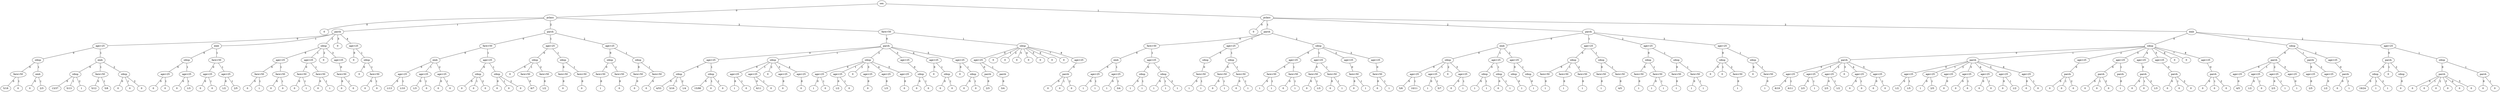 graph "decision-tree" {
	r[label="sex"];

	r--rt0[label="0"];
		rt0[label="pclass"];

		rt0--rt0t0[label="0"];
			rt0t0[label="0"];

		rt0--rt0t1[label="1"];
			rt0t1[label="parch"];

			rt0t1--rt0t1t0[label="0"];
				rt0t1t0[label="age>25"];

				rt0t1t0--rt0t1t0t0[label="0"];
					rt0t1t0t0[label="sibsp"];

					rt0t1t0t0--rt0t1t0t0t0[label="0"];
						rt0t1t0t0t0[label="fare>50"];

						rt0t1t0t0t0--rt0t1t0t0t0t0[label="0"];
							rt0t1t0t0t0t0[label="5/18"];

						rt0t1t0t0t0--rt0t1t0t0t0t1[label="1"];
							rt0t1t0t0t0t1[label="0"];

					rt0t1t0t0--rt0t1t0t0t1[label="1"];
						rt0t1t0t0t1[label="emb"];

						rt0t1t0t0t1--rt0t1t0t0t1t0[label="0"];
							rt0t1t0t0t1t0[label="0"];

						rt0t1t0t0t1--rt0t1t0t0t1t1[label="1"];
							rt0t1t0t0t1t1[label="2/3"];

				rt0t1t0--rt0t1t0t1[label="1"];
					rt0t1t0t1[label="emb"];

					rt0t1t0t1--rt0t1t0t1t0[label="0"];
						rt0t1t0t1t0[label="sibsp"];

						rt0t1t0t1t0--rt0t1t0t1t0t0[label="0"];
							rt0t1t0t1t0t0[label="13/37"];

						rt0t1t0t1t0--rt0t1t0t1t0t1[label="1"];
							rt0t1t0t1t0t1[label="5/13"];

						rt0t1t0t1t0--rt0t1t0t1t0t2[label="2"];
							rt0t1t0t1t0t2[label="1"];

					rt0t1t0t1--rt0t1t0t1t1[label="1"];
						rt0t1t0t1t1[label="fare>50"];

						rt0t1t0t1t1--rt0t1t0t1t1t0[label="0"];
							rt0t1t0t1t1t0[label="5/12"];

						rt0t1t0t1t1--rt0t1t0t1t1t1[label="1"];
							rt0t1t0t1t1t1[label="5/8"];

					rt0t1t0t1--rt0t1t0t1t2[label="2"];
						rt0t1t0t1t2[label="sibsp"];

						rt0t1t0t1t2--rt0t1t0t1t2t0[label="0"];
							rt0t1t0t1t2t0[label="0"];

						rt0t1t0t1t2--rt0t1t0t1t2t1[label="1"];
							rt0t1t0t1t2t1[label="0"];

						rt0t1t0t1t2--rt0t1t0t1t2t2[label="2"];
							rt0t1t0t1t2t2[label="0"];

			rt0t1--rt0t1t1[label="1"];
				rt0t1t1[label="emb"];

				rt0t1t1--rt0t1t1t0[label="0"];
					rt0t1t1t0[label="sibsp"];

					rt0t1t1t0--rt0t1t1t0t0[label="0"];
						rt0t1t1t0t0[label="age>25"];

						rt0t1t1t0t0--rt0t1t1t0t0t0[label="0"];
							rt0t1t1t0t0t0[label="0"];

						rt0t1t1t0t0--rt0t1t1t0t0t1[label="1"];
							rt0t1t1t0t0t1[label="0"];

					rt0t1t1t0--rt0t1t1t0t1[label="1"];
						rt0t1t1t0t1[label="age>25"];

						rt0t1t1t0t1--rt0t1t1t0t1t0[label="0"];
							rt0t1t1t0t1t0[label="0"];

						rt0t1t1t0t1--rt0t1t1t0t1t1[label="1"];
							rt0t1t1t0t1t1[label="1/3"];

				rt0t1t1--rt0t1t1t1[label="1"];
					rt0t1t1t1[label="fare>50"];

					rt0t1t1t1--rt0t1t1t1t0[label="0"];
						rt0t1t1t1t0[label="age>25"];

						rt0t1t1t1t0--rt0t1t1t1t0t0[label="0"];
							rt0t1t1t1t0t0[label="0"];

						rt0t1t1t1t0--rt0t1t1t1t0t1[label="1"];
							rt0t1t1t1t0t1[label="0"];

					rt0t1t1t1--rt0t1t1t1t1[label="1"];
						rt0t1t1t1t1[label="age>25"];

						rt0t1t1t1t1--rt0t1t1t1t1t0[label="0"];
							rt0t1t1t1t1t0[label="1/2"];

						rt0t1t1t1t1--rt0t1t1t1t1t1[label="1"];
							rt0t1t1t1t1t1[label="2/5"];

			rt0t1--rt0t1t2[label="2"];
				rt0t1t2[label="sibsp"];

				rt0t1t2--rt0t1t2t0[label="0"];
					rt0t1t2t0[label="age>25"];

					rt0t1t2t0--rt0t1t2t0t0[label="0"];
						rt0t1t2t0t0[label="fare>50"];

						rt0t1t2t0t0--rt0t1t2t0t0t0[label="0"];
							rt0t1t2t0t0t0[label="0"];

						rt0t1t2t0t0--rt0t1t2t0t0t1[label="1"];
							rt0t1t2t0t0t1[label="1"];

					rt0t1t2t0--rt0t1t2t0t1[label="1"];
						rt0t1t2t0t1[label="fare>50"];

						rt0t1t2t0t1--rt0t1t2t0t1t0[label="0"];
							rt0t1t2t0t1t0[label="0"];

						rt0t1t2t0t1--rt0t1t2t0t1t1[label="1"];
							rt0t1t2t0t1t1[label="0"];

				rt0t1t2--rt0t1t2t1[label="1"];
					rt0t1t2t1[label="age>25"];

					rt0t1t2t1--rt0t1t2t1t0[label="0"];
						rt0t1t2t1t0[label="fare>50"];

						rt0t1t2t1t0--rt0t1t2t1t0t0[label="0"];
							rt0t1t2t1t0t0[label="0"];

						rt0t1t2t1t0--rt0t1t2t1t0t1[label="1"];
							rt0t1t2t1t0t1[label="1"];

					rt0t1t2t1--rt0t1t2t1t1[label="1"];
						rt0t1t2t1t1[label="fare>50"];

						rt0t1t2t1t1--rt0t1t2t1t1t0[label="0"];
							rt0t1t2t1t1t0[label="0"];

						rt0t1t2t1t1--rt0t1t2t1t1t1[label="1"];
							rt0t1t2t1t1t1[label="1"];

				rt0t1t2--rt0t1t2t2[label="2"];
					rt0t1t2t2[label="0"];

				rt0t1t2--rt0t1t2t3[label="3"];
					rt0t1t2t3[label="age>25"];

					rt0t1t2t3--rt0t1t2t3t0[label="0"];
						rt0t1t2t3t0[label="fare>50"];

						rt0t1t2t3t0--rt0t1t2t3t0t0[label="0"];
							rt0t1t2t3t0t0[label="0"];

						rt0t1t2t3t0--rt0t1t2t3t0t1[label="1"];
							rt0t1t2t3t0t1[label="0"];

			rt0t1--rt0t1t3[label="3"];
				rt0t1t3[label="0"];

			rt0t1--rt0t1t4[label="4"];
				rt0t1t4[label="age>25"];

				rt0t1t4--rt0t1t4t0[label="0"];
					rt0t1t4t0[label="0"];

				rt0t1t4--rt0t1t4t1[label="1"];
					rt0t1t4t1[label="sibsp"];

					rt0t1t4t1--rt0t1t4t1t0[label="0"];
						rt0t1t4t1t0[label="0"];

					rt0t1t4t1--rt0t1t4t1t1[label="1"];
						rt0t1t4t1t1[label="fare>50"];

						rt0t1t4t1t1--rt0t1t4t1t1t0[label="0"];
							rt0t1t4t1t1t0[label="0"];

						rt0t1t4t1t1--rt0t1t4t1t1t1[label="1"];
							rt0t1t4t1t1t1[label="0"];

		rt0--rt0t2[label="2"];
			rt0t2[label="parch"];

			rt0t2--rt0t2t0[label="0"];
				rt0t2t0[label="fare>50"];

				rt0t2t0--rt0t2t0t0[label="0"];
					rt0t2t0t0[label="emb"];

					rt0t2t0t0--rt0t2t0t0t0[label="0"];
						rt0t2t0t0t0[label="age>25"];

						rt0t2t0t0t0--rt0t2t0t0t0t0[label="0"];
							rt0t2t0t0t0t0[label="1/13"];

						rt0t2t0t0t0--rt0t2t0t0t0t1[label="1"];
							rt0t2t0t0t0t1[label="1/10"];

					rt0t2t0t0--rt0t2t0t0t1[label="1"];
						rt0t2t0t0t1[label="age>25"];

						rt0t2t0t0t1--rt0t2t0t0t1t0[label="0"];
							rt0t2t0t0t1t0[label="1/3"];

						rt0t2t0t0t1--rt0t2t0t0t1t1[label="1"];
							rt0t2t0t0t1t1[label="0"];

					rt0t2t0t0--rt0t2t0t0t2[label="2"];
						rt0t2t0t0t2[label="age>25"];

						rt0t2t0t0t2--rt0t2t0t0t2t0[label="0"];
							rt0t2t0t0t2t0[label="0"];

						rt0t2t0t0t2--rt0t2t0t0t2t1[label="1"];
							rt0t2t0t0t2t1[label="0"];

				rt0t2t0--rt0t2t0t1[label="1"];
					rt0t2t0t1[label="age>25"];

					rt0t2t0t1--rt0t2t0t1t0[label="0"];
						rt0t2t0t1t0[label="sibsp"];

						rt0t2t0t1t0--rt0t2t0t1t0t0[label="0"];
							rt0t2t0t1t0t0[label="0"];

						rt0t2t0t1t0--rt0t2t0t1t0t1[label="1"];
							rt0t2t0t1t0t1[label="0"];

						rt0t2t0t1t0--rt0t2t0t1t0t2[label="2"];
							rt0t2t0t1t0t2[label="0"];

					rt0t2t0t1--rt0t2t0t1t1[label="1"];
						rt0t2t0t1t1[label="sibsp"];

						rt0t2t0t1t1--rt0t2t0t1t1t0[label="0"];
							rt0t2t0t1t1t0[label="0"];

						rt0t2t0t1t1--rt0t2t0t1t1t1[label="1"];
							rt0t2t0t1t1t1[label="0"];

						rt0t2t0t1t1--rt0t2t0t1t1t2[label="2"];
							rt0t2t0t1t1t2[label="0"];

			rt0t2--rt0t2t1[label="1"];
				rt0t2t1[label="age>25"];

				rt0t2t1--rt0t2t1t0[label="0"];
					rt0t2t1t0[label="sibsp"];

					rt0t2t1t0--rt0t2t1t0t0[label="0"];
						rt0t2t1t0t0[label="0"];

					rt0t2t1t0--rt0t2t1t0t1[label="1"];
						rt0t2t1t0t1[label="fare>50"];

						rt0t2t1t0t1--rt0t2t1t0t1t0[label="0"];
							rt0t2t1t0t1t0[label="6/7"];

					rt0t2t1t0--rt0t2t1t0t2[label="2"];
						rt0t2t1t0t2[label="fare>50"];

						rt0t2t1t0t2--rt0t2t1t0t2t0[label="0"];
							rt0t2t1t0t2t0[label="1/2"];

				rt0t2t1--rt0t2t1t1[label="1"];
					rt0t2t1t1[label="sibsp"];

					rt0t2t1t1--rt0t2t1t1t0[label="0"];
						rt0t2t1t1t0[label="fare>50"];

						rt0t2t1t1t0--rt0t2t1t1t0t0[label="0"];
							rt0t2t1t1t0t0[label="0"];

					rt0t2t1t1--rt0t2t1t1t1[label="1"];
						rt0t2t1t1t1[label="fare>50"];

						rt0t2t1t1t1--rt0t2t1t1t1t0[label="0"];
							rt0t2t1t1t1t0[label="0"];

			rt0t2--rt0t2t2[label="2"];
				rt0t2t2[label="age>25"];

				rt0t2t2--rt0t2t2t0[label="0"];
					rt0t2t2t0[label="sibsp"];

					rt0t2t2t0--rt0t2t2t0t0[label="0"];
						rt0t2t2t0t0[label="fare>50"];

						rt0t2t2t0t0--rt0t2t2t0t0t0[label="0"];
							rt0t2t2t0t0t0[label="1"];

					rt0t2t2t0--rt0t2t2t0t1[label="1"];
						rt0t2t2t0t1[label="fare>50"];

						rt0t2t2t0t1--rt0t2t2t0t1t0[label="0"];
							rt0t2t2t0t1t0[label="0"];

				rt0t2t2--rt0t2t2t1[label="1"];
					rt0t2t2t1[label="sibsp"];

					rt0t2t2t1--rt0t2t2t1t0[label="0"];
						rt0t2t2t1t0[label="fare>50"];

						rt0t2t2t1t0--rt0t2t2t1t0t0[label="0"];
							rt0t2t2t1t0t0[label="0"];

					rt0t2t2t1--rt0t2t2t1t1[label="1"];
						rt0t2t2t1t1[label="fare>50"];

						rt0t2t2t1t1--rt0t2t2t1t1t0[label="0"];
							rt0t2t2t1t1t0[label="0"];

		rt0--rt0t3[label="3"];
			rt0t3[label="fare>50"];

			rt0t3--rt0t3t0[label="0"];
				rt0t3t0[label="parch"];

				rt0t3t0--rt0t3t0t0[label="0"];
					rt0t3t0t0[label="age>25"];

					rt0t3t0t0--rt0t3t0t0t0[label="0"];
						rt0t3t0t0t0[label="sibsp"];

						rt0t3t0t0t0--rt0t3t0t0t0t0[label="0"];
							rt0t3t0t0t0t0[label="4/53"];

						rt0t3t0t0t0--rt0t3t0t0t0t1[label="1"];
							rt0t3t0t0t0t1[label="3/16"];

						rt0t3t0t0t0--rt0t3t0t0t0t2[label="2"];
							rt0t3t0t0t0t2[label="1/4"];

					rt0t3t0t0--rt0t3t0t0t1[label="1"];
						rt0t3t0t0t1[label="sibsp"];

						rt0t3t0t0t1--rt0t3t0t0t1t0[label="0"];
							rt0t3t0t0t1t0[label="15/98"];

						rt0t3t0t0t1--rt0t3t0t0t1t1[label="1"];
							rt0t3t0t0t1t1[label="0"];

						rt0t3t0t0t1--rt0t3t0t0t1t2[label="2"];
							rt0t3t0t0t1t2[label="0"];

				rt0t3t0--rt0t3t0t1[label="1"];
					rt0t3t0t1[label="sibsp"];

					rt0t3t0t1--rt0t3t0t1t0[label="0"];
						rt0t3t0t1t0[label="age>25"];

						rt0t3t0t1t0--rt0t3t0t1t0t0[label="0"];
							rt0t3t0t1t0t0[label="1"];

						rt0t3t0t1t0--rt0t3t0t1t0t1[label="1"];
							rt0t3t0t1t0t1[label="0"];

					rt0t3t0t1--rt0t3t0t1t1[label="1"];
						rt0t3t0t1t1[label="age>25"];

						rt0t3t0t1t1--rt0t3t0t1t1t0[label="0"];
							rt0t3t0t1t1t0[label="6/11"];

						rt0t3t0t1t1--rt0t3t0t1t1t1[label="1"];
							rt0t3t0t1t1t1[label="0"];

					rt0t3t0t1--rt0t3t0t1t2[label="2"];
						rt0t3t0t1t2[label="0"];

					rt0t3t0t1--rt0t3t0t1t3[label="3"];
						rt0t3t0t1t3[label="age>25"];

						rt0t3t0t1t3--rt0t3t0t1t3t0[label="0"];
							rt0t3t0t1t3t0[label="0"];

					rt0t3t0t1--rt0t3t0t1t4[label="4"];
						rt0t3t0t1t4[label="age>25"];

						rt0t3t0t1t4--rt0t3t0t1t4t0[label="0"];
							rt0t3t0t1t4t0[label="0"];

				rt0t3t0--rt0t3t0t2[label="2"];
					rt0t3t0t2[label="sibsp"];

					rt0t3t0t2--rt0t3t0t2t0[label="0"];
						rt0t3t0t2t0[label="age>25"];

						rt0t3t0t2t0--rt0t3t0t2t0t0[label="0"];
							rt0t3t0t2t0t0[label="1"];

						rt0t3t0t2t0--rt0t3t0t2t0t1[label="1"];
							rt0t3t0t2t0t1[label="0"];

					rt0t3t0t2--rt0t3t0t2t1[label="1"];
						rt0t3t0t2t1[label="age>25"];

						rt0t3t0t2t1--rt0t3t0t2t1t0[label="0"];
							rt0t3t0t2t1t0[label="1/2"];

						rt0t3t0t2t1--rt0t3t0t2t1t1[label="1"];
							rt0t3t0t2t1t1[label="0"];

					rt0t3t0t2--rt0t3t0t2t2[label="2"];
						rt0t3t0t2t2[label="0"];

					rt0t3t0t2--rt0t3t0t2t3[label="3"];
						rt0t3t0t2t3[label="age>25"];

						rt0t3t0t2t3--rt0t3t0t2t3t0[label="0"];
							rt0t3t0t2t3t0[label="0"];

					rt0t3t0t2--rt0t3t0t2t4[label="4"];
						rt0t3t0t2t4[label="age>25"];

						rt0t3t0t2t4--rt0t3t0t2t4t0[label="0"];
							rt0t3t0t2t4t0[label="1/3"];

					rt0t3t0t2--rt0t3t0t2t5[label="5"];
						rt0t3t0t2t5[label="age>25"];

						rt0t3t0t2t5--rt0t3t0t2t5t0[label="0"];
							rt0t3t0t2t5t0[label="0"];

				rt0t3t0--rt0t3t0t3[label="3"];
					rt0t3t0t3[label="age>25"];

					rt0t3t0t3--rt0t3t0t3t0[label="0"];
						rt0t3t0t3t0[label="sibsp"];

						rt0t3t0t3t0--rt0t3t0t3t0t0[label="0"];
							rt0t3t0t3t0t0[label="0"];

						rt0t3t0t3t0--rt0t3t0t3t0t1[label="1"];
							rt0t3t0t3t0t1[label="0"];

				rt0t3t0--rt0t3t0t4[label="4"];
					rt0t3t0t4[label="age>25"];

					rt0t3t0t4--rt0t3t0t4t0[label="0"];
						rt0t3t0t4t0[label="0"];

					rt0t3t0t4--rt0t3t0t4t1[label="1"];
						rt0t3t0t4t1[label="sibsp"];

						rt0t3t0t4t1--rt0t3t0t4t1t0[label="0"];
							rt0t3t0t4t1t0[label="0"];

						rt0t3t0t4t1--rt0t3t0t4t1t1[label="1"];
							rt0t3t0t4t1t1[label="0"];

				rt0t3t0--rt0t3t0t5[label="5"];
					rt0t3t0t5[label="age>25"];

					rt0t3t0t5--rt0t3t0t5t0[label="0"];
						rt0t3t0t5t0[label="0"];

					rt0t3t0t5--rt0t3t0t5t1[label="1"];
						rt0t3t0t5t1[label="sibsp"];

						rt0t3t0t5t1--rt0t3t0t5t1t0[label="0"];
							rt0t3t0t5t1t0[label="0"];

						rt0t3t0t5t1--rt0t3t0t5t1t1[label="1"];
							rt0t3t0t5t1t1[label="0"];

			rt0t3--rt0t3t1[label="1"];
				rt0t3t1[label="sibsp"];

				rt0t3t1--rt0t3t1t0[label="0"];
					rt0t3t1t0[label="age>25"];

					rt0t3t1t0--rt0t3t1t0t0[label="0"];
						rt0t3t1t0t0[label="parch"];

						rt0t3t1t0t0--rt0t3t1t0t0t0[label="0"];
							rt0t3t1t0t0t0[label="2/3"];

					rt0t3t1t0--rt0t3t1t0t1[label="1"];
						rt0t3t1t0t1[label="parch"];

						rt0t3t1t0t1--rt0t3t1t0t1t0[label="0"];
							rt0t3t1t0t1t0[label="3/4"];

				rt0t3t1--rt0t3t1t1[label="1"];
					rt0t3t1t1[label="0"];

				rt0t3t1--rt0t3t1t2[label="2"];
					rt0t3t1t2[label="0"];

				rt0t3t1--rt0t3t1t3[label="3"];
					rt0t3t1t3[label="0"];

				rt0t3t1--rt0t3t1t4[label="4"];
					rt0t3t1t4[label="0"];

				rt0t3t1--rt0t3t1t5[label="5"];
					rt0t3t1t5[label="0"];

				rt0t3t1--rt0t3t1t6[label="6"];
					rt0t3t1t6[label="0"];

				rt0t3t1--rt0t3t1t7[label="7"];
					rt0t3t1t7[label="0"];

				rt0t3t1--rt0t3t1t8[label="8"];
					rt0t3t1t8[label="age>25"];

					rt0t3t1t8--rt0t3t1t8t0[label="0"];
						rt0t3t1t8t0[label="parch"];

						rt0t3t1t8t0--rt0t3t1t8t0t0[label="0"];
							rt0t3t1t8t0t0[label="0"];

						rt0t3t1t8t0--rt0t3t1t8t0t1[label="1"];
							rt0t3t1t8t0t1[label="0"];

						rt0t3t1t8t0--rt0t3t1t8t0t2[label="2"];
							rt0t3t1t8t0t2[label="0"];

	r--rt1[label="1"];
		rt1[label="pclass"];

		rt1--rt1t0[label="0"];
			rt1t0[label="0"];

		rt1--rt1t1[label="1"];
			rt1t1[label="parch"];

			rt1t1--rt1t1t0[label="0"];
				rt1t1t0[label="fare>50"];

				rt1t1t0--rt1t1t0t0[label="0"];
					rt1t1t0t0[label="emb"];

					rt1t1t0t0--rt1t1t0t0t0[label="0"];
						rt1t1t0t0t0[label="age>25"];

						rt1t1t0t0t0--rt1t1t0t0t0t0[label="0"];
							rt1t1t0t0t0t0[label="1"];

						rt1t1t0t0t0--rt1t1t0t0t0t1[label="1"];
							rt1t1t0t0t0t1[label="1"];

					rt1t1t0t0--rt1t1t0t0t1[label="1"];
						rt1t1t0t0t1[label="age>25"];

						rt1t1t0t0t1--rt1t1t0t0t1t0[label="0"];
							rt1t1t0t0t1t0[label="1"];

						rt1t1t0t0t1--rt1t1t0t0t1t1[label="1"];
							rt1t1t0t0t1t1[label="3/4"];

				rt1t1t0--rt1t1t0t1[label="1"];
					rt1t1t0t1[label="age>25"];

					rt1t1t0t1--rt1t1t0t1t0[label="0"];
						rt1t1t0t1t0[label="sibsp"];

						rt1t1t0t1t0--rt1t1t0t1t0t0[label="0"];
							rt1t1t0t1t0t0[label="1"];

						rt1t1t0t1t0--rt1t1t0t1t0t1[label="1"];
							rt1t1t0t1t0t1[label="1"];

					rt1t1t0t1--rt1t1t0t1t1[label="1"];
						rt1t1t0t1t1[label="sibsp"];

						rt1t1t0t1t1--rt1t1t0t1t1t0[label="0"];
							rt1t1t0t1t1t0[label="1"];

						rt1t1t0t1t1--rt1t1t0t1t1t1[label="1"];
							rt1t1t0t1t1t1[label="1"];

						rt1t1t0t1t1--rt1t1t0t1t1t2[label="2"];
							rt1t1t0t1t1t2[label="1"];

			rt1t1--rt1t1t1[label="1"];
				rt1t1t1[label="age>25"];

				rt1t1t1--rt1t1t1t0[label="0"];
					rt1t1t1t0[label="sibsp"];

					rt1t1t1t0--rt1t1t1t0t0[label="0"];
						rt1t1t1t0t0[label="fare>50"];

						rt1t1t1t0t0--rt1t1t1t0t0t0[label="0"];
							rt1t1t1t0t0t0[label="1"];

						rt1t1t1t0t0--rt1t1t1t0t0t1[label="1"];
							rt1t1t1t0t0t1[label="1"];

				rt1t1t1--rt1t1t1t1[label="1"];
					rt1t1t1t1[label="sibsp"];

					rt1t1t1t1--rt1t1t1t1t0[label="0"];
						rt1t1t1t1t0[label="fare>50"];

						rt1t1t1t1t0--rt1t1t1t1t0t0[label="0"];
							rt1t1t1t1t0t0[label="0"];

						rt1t1t1t1t0--rt1t1t1t1t0t1[label="1"];
							rt1t1t1t1t0t1[label="1"];

					rt1t1t1t1--rt1t1t1t1t1[label="1"];
						rt1t1t1t1t1[label="fare>50"];

						rt1t1t1t1t1--rt1t1t1t1t1t0[label="0"];
							rt1t1t1t1t1t0[label="0"];

						rt1t1t1t1t1--rt1t1t1t1t1t1[label="1"];
							rt1t1t1t1t1t1[label="1"];

			rt1t1--rt1t1t2[label="2"];
				rt1t1t2[label="sibsp"];

				rt1t1t2--rt1t1t2t0[label="0"];
					rt1t1t2t0[label="age>25"];

					rt1t1t2t0--rt1t1t2t0t0[label="0"];
						rt1t1t2t0t0[label="fare>50"];

						rt1t1t2t0t0--rt1t1t2t0t0t0[label="0"];
							rt1t1t2t0t0t0[label="1"];

						rt1t1t2t0t0--rt1t1t2t0t0t1[label="1"];
							rt1t1t2t0t0t1[label="1"];

					rt1t1t2t0--rt1t1t2t0t1[label="1"];
						rt1t1t2t0t1[label="fare>50"];

						rt1t1t2t0t1--rt1t1t2t0t1t0[label="0"];
							rt1t1t2t0t1t0[label="0"];

						rt1t1t2t0t1--rt1t1t2t0t1t1[label="1"];
							rt1t1t2t0t1t1[label="1"];

				rt1t1t2--rt1t1t2t1[label="1"];
					rt1t1t2t1[label="age>25"];

					rt1t1t2t1--rt1t1t2t1t0[label="0"];
						rt1t1t2t1t0[label="fare>50"];

						rt1t1t2t1t0--rt1t1t2t1t0t0[label="0"];
							rt1t1t2t1t0t0[label="0"];

						rt1t1t2t1t0--rt1t1t2t1t0t1[label="1"];
							rt1t1t2t1t0t1[label="1/3"];

					rt1t1t2t1--rt1t1t2t1t1[label="1"];
						rt1t1t2t1t1[label="fare>50"];

						rt1t1t2t1t1--rt1t1t2t1t1t0[label="0"];
							rt1t1t2t1t1t0[label="0"];

						rt1t1t2t1t1--rt1t1t2t1t1t1[label="1"];
							rt1t1t2t1t1t1[label="1"];

				rt1t1t2--rt1t1t2t2[label="2"];
					rt1t1t2t2[label="age>25"];

					rt1t1t2t2--rt1t1t2t2t0[label="0"];
						rt1t1t2t2t0[label="fare>50"];

						rt1t1t2t2t0--rt1t1t2t2t0t0[label="0"];
							rt1t1t2t2t0t0[label="0"];

						rt1t1t2t2t0--rt1t1t2t2t0t1[label="1"];
							rt1t1t2t2t0t1[label="1"];

				rt1t1t2--rt1t1t2t3[label="3"];
					rt1t1t2t3[label="age>25"];

					rt1t1t2t3--rt1t1t2t3t0[label="0"];
						rt1t1t2t3t0[label="fare>50"];

						rt1t1t2t3t0--rt1t1t2t3t0t0[label="0"];
							rt1t1t2t3t0t0[label="0"];

						rt1t1t2t3t0--rt1t1t2t3t0t1[label="1"];
							rt1t1t2t3t0t1[label="1"];

		rt1--rt1t2[label="2"];
			rt1t2[label="parch"];

			rt1t2--rt1t2t0[label="0"];
				rt1t2t0[label="emb"];

				rt1t2t0--rt1t2t0t0[label="0"];
					rt1t2t0t0[label="sibsp"];

					rt1t2t0t0--rt1t2t0t0t0[label="0"];
						rt1t2t0t0t0[label="age>25"];

						rt1t2t0t0t0--rt1t2t0t0t0t0[label="0"];
							rt1t2t0t0t0t0[label="5/6"];

						rt1t2t0t0t0--rt1t2t0t0t0t1[label="1"];
							rt1t2t0t0t0t1[label="10/11"];

					rt1t2t0t0--rt1t2t0t0t1[label="1"];
						rt1t2t0t0t1[label="age>25"];

						rt1t2t0t0t1--rt1t2t0t0t1t0[label="0"];
							rt1t2t0t0t1t0[label="1"];

						rt1t2t0t0t1--rt1t2t0t0t1t1[label="1"];
							rt1t2t0t0t1t1[label="5/7"];

					rt1t2t0t0--rt1t2t0t0t2[label="2"];
						rt1t2t0t0t2[label="0"];

					rt1t2t0t0--rt1t2t0t0t3[label="3"];
						rt1t2t0t0t3[label="age>25"];

						rt1t2t0t0t3--rt1t2t0t0t3t0[label="0"];
							rt1t2t0t0t3t0[label="0"];

						rt1t2t0t0t3--rt1t2t0t0t3t1[label="1"];
							rt1t2t0t0t3t1[label="1"];

				rt1t2t0--rt1t2t0t1[label="1"];
					rt1t2t0t1[label="age>25"];

					rt1t2t0t1--rt1t2t0t1t0[label="0"];
						rt1t2t0t1t0[label="sibsp"];

						rt1t2t0t1t0--rt1t2t0t1t0t0[label="0"];
							rt1t2t0t1t0t0[label="1"];

						rt1t2t0t1t0--rt1t2t0t1t0t1[label="1"];
							rt1t2t0t1t0t1[label="1"];

					rt1t2t0t1--rt1t2t0t1t1[label="1"];
						rt1t2t0t1t1[label="sibsp"];

						rt1t2t0t1t1--rt1t2t0t1t1t0[label="0"];
							rt1t2t0t1t1t0[label="0"];

						rt1t2t0t1t1--rt1t2t0t1t1t1[label="1"];
							rt1t2t0t1t1t1[label="1"];

				rt1t2t0--rt1t2t0t2[label="2"];
					rt1t2t0t2[label="age>25"];

					rt1t2t0t2--rt1t2t0t2t0[label="0"];
						rt1t2t0t2t0[label="sibsp"];

						rt1t2t0t2t0--rt1t2t0t2t0t0[label="0"];
							rt1t2t0t2t0t0[label="1"];

					rt1t2t0t2--rt1t2t0t2t1[label="1"];
						rt1t2t0t2t1[label="sibsp"];

						rt1t2t0t2t1--rt1t2t0t2t1t0[label="0"];
							rt1t2t0t2t1t0[label="1"];

			rt1t2--rt1t2t1[label="1"];
				rt1t2t1[label="age>25"];

				rt1t2t1--rt1t2t1t0[label="0"];
					rt1t2t1t0[label="sibsp"];

					rt1t2t1t0--rt1t2t1t0t0[label="0"];
						rt1t2t1t0t0[label="fare>50"];

						rt1t2t1t0t0--rt1t2t1t0t0t0[label="0"];
							rt1t2t1t0t0t0[label="1"];

					rt1t2t1t0--rt1t2t1t0t1[label="1"];
						rt1t2t1t0t1[label="fare>50"];

						rt1t2t1t0t1--rt1t2t1t0t1t0[label="0"];
							rt1t2t1t0t1t0[label="1"];

					rt1t2t1t0--rt1t2t1t0t2[label="2"];
						rt1t2t1t0t2[label="fare>50"];

						rt1t2t1t0t2--rt1t2t1t0t2t0[label="0"];
							rt1t2t1t0t2t0[label="1"];

				rt1t2t1--rt1t2t1t1[label="1"];
					rt1t2t1t1[label="sibsp"];

					rt1t2t1t1--rt1t2t1t1t0[label="0"];
						rt1t2t1t1t0[label="fare>50"];

						rt1t2t1t1t0--rt1t2t1t1t0t0[label="0"];
							rt1t2t1t1t0t0[label="1"];

					rt1t2t1t1--rt1t2t1t1t1[label="1"];
						rt1t2t1t1t1[label="fare>50"];

						rt1t2t1t1t1--rt1t2t1t1t1t0[label="0"];
							rt1t2t1t1t1t0[label="4/5"];

			rt1t2--rt1t2t2[label="2"];
				rt1t2t2[label="age>25"];

				rt1t2t2--rt1t2t2t0[label="0"];
					rt1t2t2t0[label="sibsp"];

					rt1t2t2t0--rt1t2t2t0t0[label="0"];
						rt1t2t2t0t0[label="fare>50"];

						rt1t2t2t0t0--rt1t2t2t0t0t0[label="0"];
							rt1t2t2t0t0t0[label="1"];

					rt1t2t2t0--rt1t2t2t0t1[label="1"];
						rt1t2t2t0t1[label="fare>50"];

						rt1t2t2t0t1--rt1t2t2t0t1t0[label="0"];
							rt1t2t2t0t1t0[label="1"];

						rt1t2t2t0t1--rt1t2t2t0t1t1[label="1"];
							rt1t2t2t0t1t1[label="1"];

				rt1t2t2--rt1t2t2t1[label="1"];
					rt1t2t2t1[label="sibsp"];

					rt1t2t2t1--rt1t2t2t1t0[label="0"];
						rt1t2t2t1t0[label="fare>50"];

						rt1t2t2t1t0--rt1t2t2t1t0t0[label="0"];
							rt1t2t2t1t0t0[label="1"];

					rt1t2t2t1--rt1t2t2t1t1[label="1"];
						rt1t2t2t1t1[label="fare>50"];

						rt1t2t2t1t1--rt1t2t2t1t1t0[label="0"];
							rt1t2t2t1t1t0[label="1"];

						rt1t2t2t1t1--rt1t2t2t1t1t1[label="1"];
							rt1t2t2t1t1t1[label="1"];

			rt1t2--rt1t2t3[label="3"];
				rt1t2t3[label="age>25"];

				rt1t2t3--rt1t2t3t0[label="0"];
					rt1t2t3t0[label="sibsp"];

					rt1t2t3t0--rt1t2t3t0t0[label="0"];
						rt1t2t3t0t0[label="0"];

					rt1t2t3t0--rt1t2t3t0t1[label="1"];
						rt1t2t3t0t1[label="0"];

					rt1t2t3t0--rt1t2t3t0t2[label="2"];
						rt1t2t3t0t2[label="fare>50"];

						rt1t2t3t0t2--rt1t2t3t0t2t0[label="0"];
							rt1t2t3t0t2t0[label="1"];

				rt1t2t3--rt1t2t3t1[label="1"];
					rt1t2t3t1[label="sibsp"];

					rt1t2t3t1--rt1t2t3t1t0[label="0"];
						rt1t2t3t1t0[label="0"];

					rt1t2t3t1--rt1t2t3t1t1[label="1"];
						rt1t2t3t1t1[label="fare>50"];

						rt1t2t3t1t1--rt1t2t3t1t1t0[label="0"];
							rt1t2t3t1t1t0[label="1"];

		rt1--rt1t3[label="3"];
			rt1t3[label="emb"];

			rt1t3--rt1t3t0[label="0"];
				rt1t3t0[label="sibsp"];

				rt1t3t0--rt1t3t0t0[label="0"];
					rt1t3t0t0[label="parch"];

					rt1t3t0t0--rt1t3t0t0t0[label="0"];
						rt1t3t0t0t0[label="age>25"];

						rt1t3t0t0t0--rt1t3t0t0t0t0[label="0"];
							rt1t3t0t0t0t0[label="8/19"];

						rt1t3t0t0t0--rt1t3t0t0t0t1[label="1"];
							rt1t3t0t0t0t1[label="6/11"];

					rt1t3t0t0--rt1t3t0t0t1[label="1"];
						rt1t3t0t0t1[label="age>25"];

						rt1t3t0t0t1--rt1t3t0t0t1t0[label="0"];
							rt1t3t0t0t1t0[label="2/3"];

						rt1t3t0t0t1--rt1t3t0t0t1t1[label="1"];
							rt1t3t0t0t1t1[label="1"];

					rt1t3t0t0--rt1t3t0t0t2[label="2"];
						rt1t3t0t0t2[label="age>25"];

						rt1t3t0t0t2--rt1t3t0t0t2t0[label="0"];
							rt1t3t0t0t2t0[label="2/3"];

						rt1t3t0t0t2--rt1t3t0t0t2t1[label="1"];
							rt1t3t0t0t2t1[label="1/2"];

					rt1t3t0t0--rt1t3t0t0t3[label="3"];
						rt1t3t0t0t3[label="0"];

					rt1t3t0t0--rt1t3t0t0t4[label="4"];
						rt1t3t0t0t4[label="age>25"];

						rt1t3t0t0t4--rt1t3t0t0t4t0[label="0"];
							rt1t3t0t0t4t0[label="0"];

						rt1t3t0t0t4--rt1t3t0t0t4t1[label="1"];
							rt1t3t0t0t4t1[label="0"];

					rt1t3t0t0--rt1t3t0t0t5[label="5"];
						rt1t3t0t0t5[label="age>25"];

						rt1t3t0t0t5--rt1t3t0t0t5t0[label="0"];
							rt1t3t0t0t5t0[label="0"];

						rt1t3t0t0t5--rt1t3t0t0t5t1[label="1"];
							rt1t3t0t0t5t1[label="0"];

				rt1t3t0--rt1t3t0t1[label="1"];
					rt1t3t0t1[label="parch"];

					rt1t3t0t1--rt1t3t0t1t0[label="0"];
						rt1t3t0t1t0[label="age>25"];

						rt1t3t0t1t0--rt1t3t0t1t0t0[label="0"];
							rt1t3t0t1t0t0[label="1/2"];

						rt1t3t0t1t0--rt1t3t0t1t0t1[label="1"];
							rt1t3t0t1t0t1[label="1/5"];

					rt1t3t0t1--rt1t3t0t1t1[label="1"];
						rt1t3t0t1t1[label="age>25"];

						rt1t3t0t1t1--rt1t3t0t1t1t0[label="0"];
							rt1t3t0t1t1t0[label="1"];

						rt1t3t0t1t1--rt1t3t0t1t1t1[label="1"];
							rt1t3t0t1t1t1[label="2/5"];

					rt1t3t0t1--rt1t3t0t1t2[label="2"];
						rt1t3t0t1t2[label="age>25"];

						rt1t3t0t1t2--rt1t3t0t1t2t0[label="0"];
							rt1t3t0t1t2t0[label="0"];

					rt1t3t0t1--rt1t3t0t1t3[label="3"];
						rt1t3t0t1t3[label="age>25"];

						rt1t3t0t1t3--rt1t3t0t1t3t0[label="0"];
							rt1t3t0t1t3t0[label="0"];

						rt1t3t0t1t3--rt1t3t0t1t3t1[label="1"];
							rt1t3t0t1t3t1[label="0"];

					rt1t3t0t1--rt1t3t0t1t4[label="4"];
						rt1t3t0t1t4[label="age>25"];

						rt1t3t0t1t4--rt1t3t0t1t4t0[label="0"];
							rt1t3t0t1t4t0[label="0"];

						rt1t3t0t1t4--rt1t3t0t1t4t1[label="1"];
							rt1t3t0t1t4t1[label="0"];

					rt1t3t0t1--rt1t3t0t1t5[label="5"];
						rt1t3t0t1t5[label="age>25"];

						rt1t3t0t1t5--rt1t3t0t1t5t0[label="0"];
							rt1t3t0t1t5t0[label="0"];

						rt1t3t0t1t5--rt1t3t0t1t5t1[label="1"];
							rt1t3t0t1t5t1[label="1/2"];

					rt1t3t0t1--rt1t3t0t1t6[label="6"];
						rt1t3t0t1t6[label="age>25"];

						rt1t3t0t1t6--rt1t3t0t1t6t0[label="0"];
							rt1t3t0t1t6t0[label="0"];

						rt1t3t0t1t6--rt1t3t0t1t6t1[label="1"];
							rt1t3t0t1t6t1[label="0"];

				rt1t3t0--rt1t3t0t2[label="2"];
					rt1t3t0t2[label="age>25"];

					rt1t3t0t2--rt1t3t0t2t0[label="0"];
						rt1t3t0t2t0[label="parch"];

						rt1t3t0t2t0--rt1t3t0t2t0t0[label="0"];
							rt1t3t0t2t0t0[label="0"];

						rt1t3t0t2t0--rt1t3t0t2t0t1[label="1"];
							rt1t3t0t2t0t1[label="0"];

						rt1t3t0t2t0--rt1t3t0t2t0t2[label="2"];
							rt1t3t0t2t0t2[label="0"];

				rt1t3t0--rt1t3t0t3[label="3"];
					rt1t3t0t3[label="age>25"];

					rt1t3t0t3--rt1t3t0t3t0[label="0"];
						rt1t3t0t3t0[label="parch"];

						rt1t3t0t3t0--rt1t3t0t3t0t0[label="0"];
							rt1t3t0t3t0t0[label="0"];

						rt1t3t0t3t0--rt1t3t0t3t0t1[label="1"];
							rt1t3t0t3t0t1[label="0"];

						rt1t3t0t3t0--rt1t3t0t3t0t2[label="2"];
							rt1t3t0t3t0t2[label="0"];

					rt1t3t0t3--rt1t3t0t3t1[label="1"];
						rt1t3t0t3t1[label="parch"];

						rt1t3t0t3t1--rt1t3t0t3t1t0[label="0"];
							rt1t3t0t3t1t0[label="1"];

				rt1t3t0--rt1t3t0t4[label="4"];
					rt1t3t0t4[label="age>25"];

					rt1t3t0t4--rt1t3t0t4t0[label="0"];
						rt1t3t0t4t0[label="parch"];

						rt1t3t0t4t0--rt1t3t0t4t0t0[label="0"];
							rt1t3t0t4t0t0[label="0"];

						rt1t3t0t4t0--rt1t3t0t4t0t1[label="1"];
							rt1t3t0t4t0t1[label="0"];

						rt1t3t0t4t0--rt1t3t0t4t0t2[label="2"];
							rt1t3t0t4t0t2[label="1/3"];

				rt1t3t0--rt1t3t0t5[label="5"];
					rt1t3t0t5[label="age>25"];

					rt1t3t0t5--rt1t3t0t5t0[label="0"];
						rt1t3t0t5t0[label="parch"];

						rt1t3t0t5t0--rt1t3t0t5t0t0[label="0"];
							rt1t3t0t5t0t0[label="0"];

						rt1t3t0t5t0--rt1t3t0t5t0t1[label="1"];
							rt1t3t0t5t0t1[label="0"];

						rt1t3t0t5t0--rt1t3t0t5t0t2[label="2"];
							rt1t3t0t5t0t2[label="0"];

				rt1t3t0--rt1t3t0t6[label="6"];
					rt1t3t0t6[label="0"];

				rt1t3t0--rt1t3t0t7[label="7"];
					rt1t3t0t7[label="0"];

				rt1t3t0--rt1t3t0t8[label="8"];
					rt1t3t0t8[label="age>25"];

					rt1t3t0t8--rt1t3t0t8t0[label="0"];
						rt1t3t0t8t0[label="parch"];

						rt1t3t0t8t0--rt1t3t0t8t0t0[label="0"];
							rt1t3t0t8t0t0[label="0"];

						rt1t3t0t8t0--rt1t3t0t8t0t1[label="1"];
							rt1t3t0t8t0t1[label="0"];

						rt1t3t0t8t0--rt1t3t0t8t0t2[label="2"];
							rt1t3t0t8t0t2[label="0"];

			rt1t3--rt1t3t1[label="1"];
				rt1t3t1[label="sibsp"];

				rt1t3t1--rt1t3t1t0[label="0"];
					rt1t3t1t0[label="parch"];

					rt1t3t1t0--rt1t3t1t0t0[label="0"];
						rt1t3t1t0t0[label="age>25"];

						rt1t3t1t0t0--rt1t3t1t0t0t0[label="0"];
							rt1t3t1t0t0t0[label="4/5"];

					rt1t3t1t0--rt1t3t1t0t1[label="1"];
						rt1t3t1t0t1[label="age>25"];

						rt1t3t1t0t1--rt1t3t1t0t1t0[label="0"];
							rt1t3t1t0t1t0[label="1/2"];

						rt1t3t1t0t1--rt1t3t1t0t1t1[label="1"];
							rt1t3t1t0t1t1[label="0"];

					rt1t3t1t0--rt1t3t1t0t2[label="2"];
						rt1t3t1t0t2[label="age>25"];

						rt1t3t1t0t2--rt1t3t1t0t2t0[label="0"];
							rt1t3t1t0t2t0[label="2/3"];

						rt1t3t1t0t2--rt1t3t1t0t2t1[label="1"];
							rt1t3t1t0t2t1[label="1"];

					rt1t3t1t0--rt1t3t1t0t3[label="3"];
						rt1t3t1t0t3[label="age>25"];

						rt1t3t1t0t3--rt1t3t1t0t3t0[label="0"];
							rt1t3t1t0t3t0[label="1"];

				rt1t3t1--rt1t3t1t1[label="1"];
					rt1t3t1t1[label="parch"];

					rt1t3t1t1--rt1t3t1t1t0[label="0"];
						rt1t3t1t1t0[label="age>25"];

						rt1t3t1t1t0--rt1t3t1t1t0t0[label="0"];
							rt1t3t1t1t0t0[label="2/5"];

					rt1t3t1t1--rt1t3t1t1t1[label="1"];
						rt1t3t1t1t1[label="age>25"];

						rt1t3t1t1t1--rt1t3t1t1t1t0[label="0"];
							rt1t3t1t1t1t0[label="1/2"];

				rt1t3t1--rt1t3t1t2[label="2"];
					rt1t3t1t2[label="age>25"];

					rt1t3t1t2--rt1t3t1t2t0[label="0"];
						rt1t3t1t2t0[label="parch"];

						rt1t3t1t2t0--rt1t3t1t2t0t0[label="0"];
							rt1t3t1t2t0t0[label="0"];

						rt1t3t1t2t0--rt1t3t1t2t0t1[label="1"];
							rt1t3t1t2t0t1[label="1"];

			rt1t3--rt1t3t2[label="2"];
				rt1t3t2[label="age>25"];

				rt1t3t2--rt1t3t2t0[label="0"];
					rt1t3t2t0[label="parch"];

					rt1t3t2t0--rt1t3t2t0t0[label="0"];
						rt1t3t2t0t0[label="sibsp"];

						rt1t3t2t0t0--rt1t3t2t0t0t0[label="0"];
							rt1t3t2t0t0t0[label="19/24"];

						rt1t3t2t0t0--rt1t3t2t0t0t1[label="1"];
							rt1t3t2t0t0t1[label="1"];

						rt1t3t2t0t0--rt1t3t2t0t0t2[label="2"];
							rt1t3t2t0t0t2[label="1"];

					rt1t3t2t0--rt1t3t2t0t1[label="1"];
						rt1t3t2t0t1[label="0"];

					rt1t3t2t0--rt1t3t2t0t2[label="2"];
						rt1t3t2t0t2[label="sibsp"];

						rt1t3t2t0t2--rt1t3t2t0t2t0[label="0"];
							rt1t3t2t0t2t0[label="0"];

				rt1t3t2--rt1t3t2t1[label="1"];
					rt1t3t2t1[label="sibsp"];

					rt1t3t2t1--rt1t3t2t1t0[label="0"];
						rt1t3t2t1t0[label="parch"];

						rt1t3t2t1t0--rt1t3t2t1t0t0[label="0"];
							rt1t3t2t1t0t0[label="0"];

						rt1t3t2t1t0--rt1t3t2t1t0t1[label="1"];
							rt1t3t2t1t0t1[label="0"];

						rt1t3t2t1t0--rt1t3t2t1t0t2[label="2"];
							rt1t3t2t1t0t2[label="0"];

						rt1t3t2t1t0--rt1t3t2t1t0t3[label="3"];
							rt1t3t2t1t0t3[label="0"];

						rt1t3t2t1t0--rt1t3t2t1t0t4[label="4"];
							rt1t3t2t1t0t4[label="0"];

						rt1t3t2t1t0--rt1t3t2t1t0t5[label="5"];
							rt1t3t2t1t0t5[label="0"];

					rt1t3t2t1--rt1t3t2t1t1[label="1"];
						rt1t3t2t1t1[label="parch"];

						rt1t3t2t1t1--rt1t3t2t1t1t0[label="0"];
							rt1t3t2t1t1t0[label="0"];

						rt1t3t2t1t1--rt1t3t2t1t1t1[label="1"];
							rt1t3t2t1t1t1[label="0"];

}